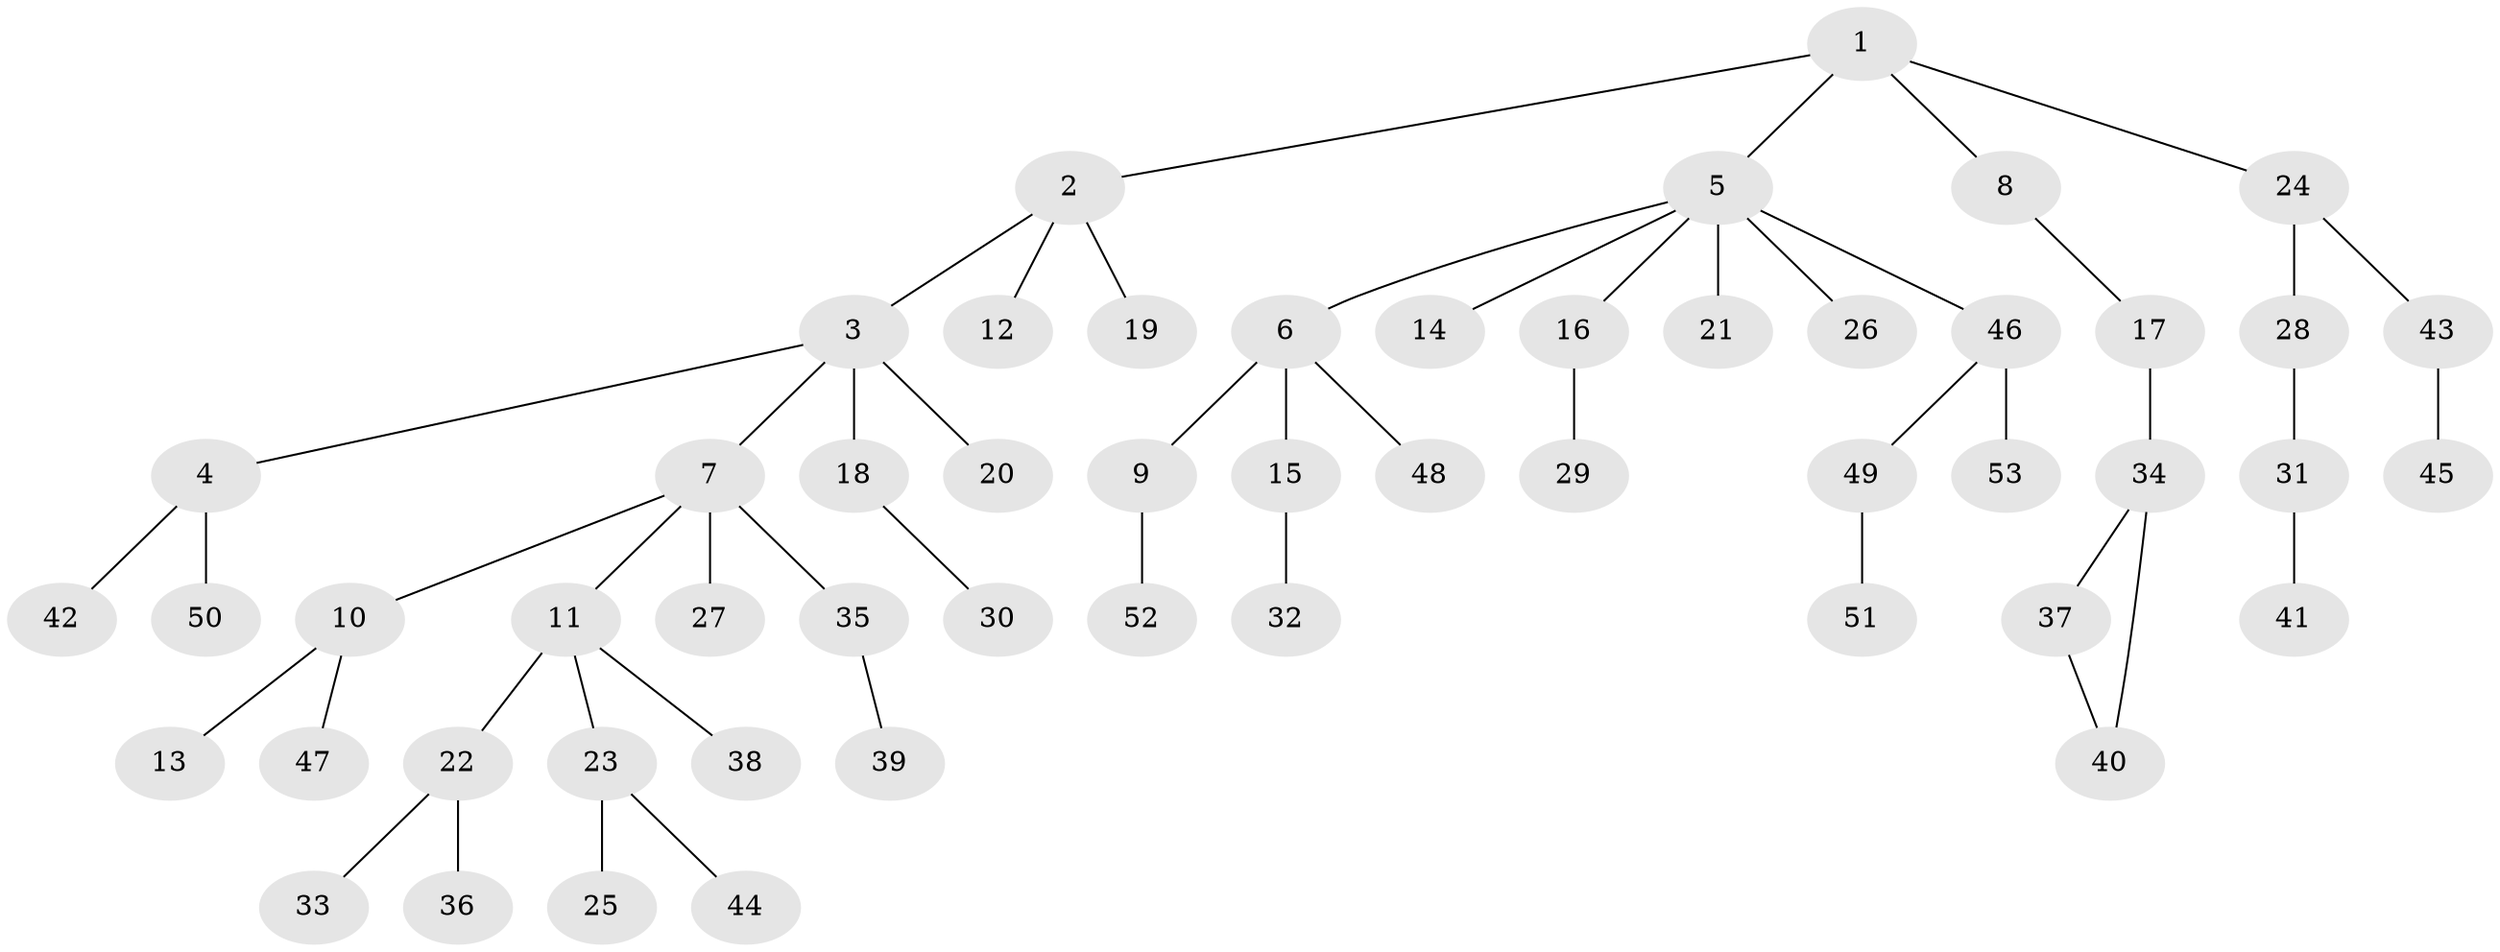 // Generated by graph-tools (version 1.1) at 2025/42/03/09/25 04:42:18]
// undirected, 53 vertices, 53 edges
graph export_dot {
graph [start="1"]
  node [color=gray90,style=filled];
  1;
  2;
  3;
  4;
  5;
  6;
  7;
  8;
  9;
  10;
  11;
  12;
  13;
  14;
  15;
  16;
  17;
  18;
  19;
  20;
  21;
  22;
  23;
  24;
  25;
  26;
  27;
  28;
  29;
  30;
  31;
  32;
  33;
  34;
  35;
  36;
  37;
  38;
  39;
  40;
  41;
  42;
  43;
  44;
  45;
  46;
  47;
  48;
  49;
  50;
  51;
  52;
  53;
  1 -- 2;
  1 -- 5;
  1 -- 8;
  1 -- 24;
  2 -- 3;
  2 -- 12;
  2 -- 19;
  3 -- 4;
  3 -- 7;
  3 -- 18;
  3 -- 20;
  4 -- 42;
  4 -- 50;
  5 -- 6;
  5 -- 14;
  5 -- 16;
  5 -- 21;
  5 -- 26;
  5 -- 46;
  6 -- 9;
  6 -- 15;
  6 -- 48;
  7 -- 10;
  7 -- 11;
  7 -- 27;
  7 -- 35;
  8 -- 17;
  9 -- 52;
  10 -- 13;
  10 -- 47;
  11 -- 22;
  11 -- 23;
  11 -- 38;
  15 -- 32;
  16 -- 29;
  17 -- 34;
  18 -- 30;
  22 -- 33;
  22 -- 36;
  23 -- 25;
  23 -- 44;
  24 -- 28;
  24 -- 43;
  28 -- 31;
  31 -- 41;
  34 -- 37;
  34 -- 40;
  35 -- 39;
  37 -- 40;
  43 -- 45;
  46 -- 49;
  46 -- 53;
  49 -- 51;
}

